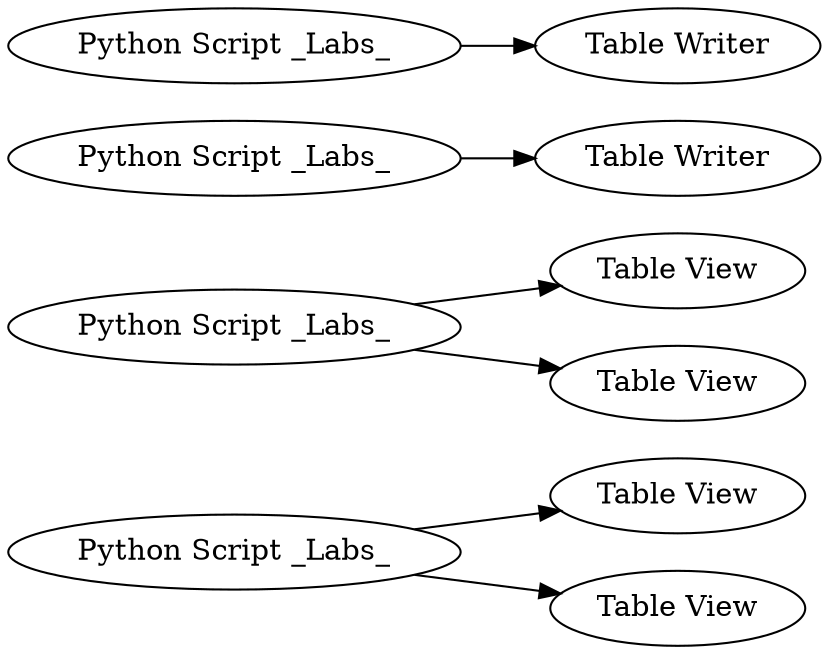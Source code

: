 digraph {
	2 -> 12
	4 -> 14
	3 -> 6
	2 -> 11
	4 -> 13
	1 -> 5
	5 [label="Table Writer"]
	13 [label="Table View"]
	1 [label="Python Script _Labs_"]
	11 [label="Table View"]
	4 [label="Python Script _Labs_"]
	6 [label="Table Writer"]
	14 [label="Table View"]
	3 [label="Python Script _Labs_"]
	2 [label="Python Script _Labs_"]
	12 [label="Table View"]
	rankdir=LR
}
